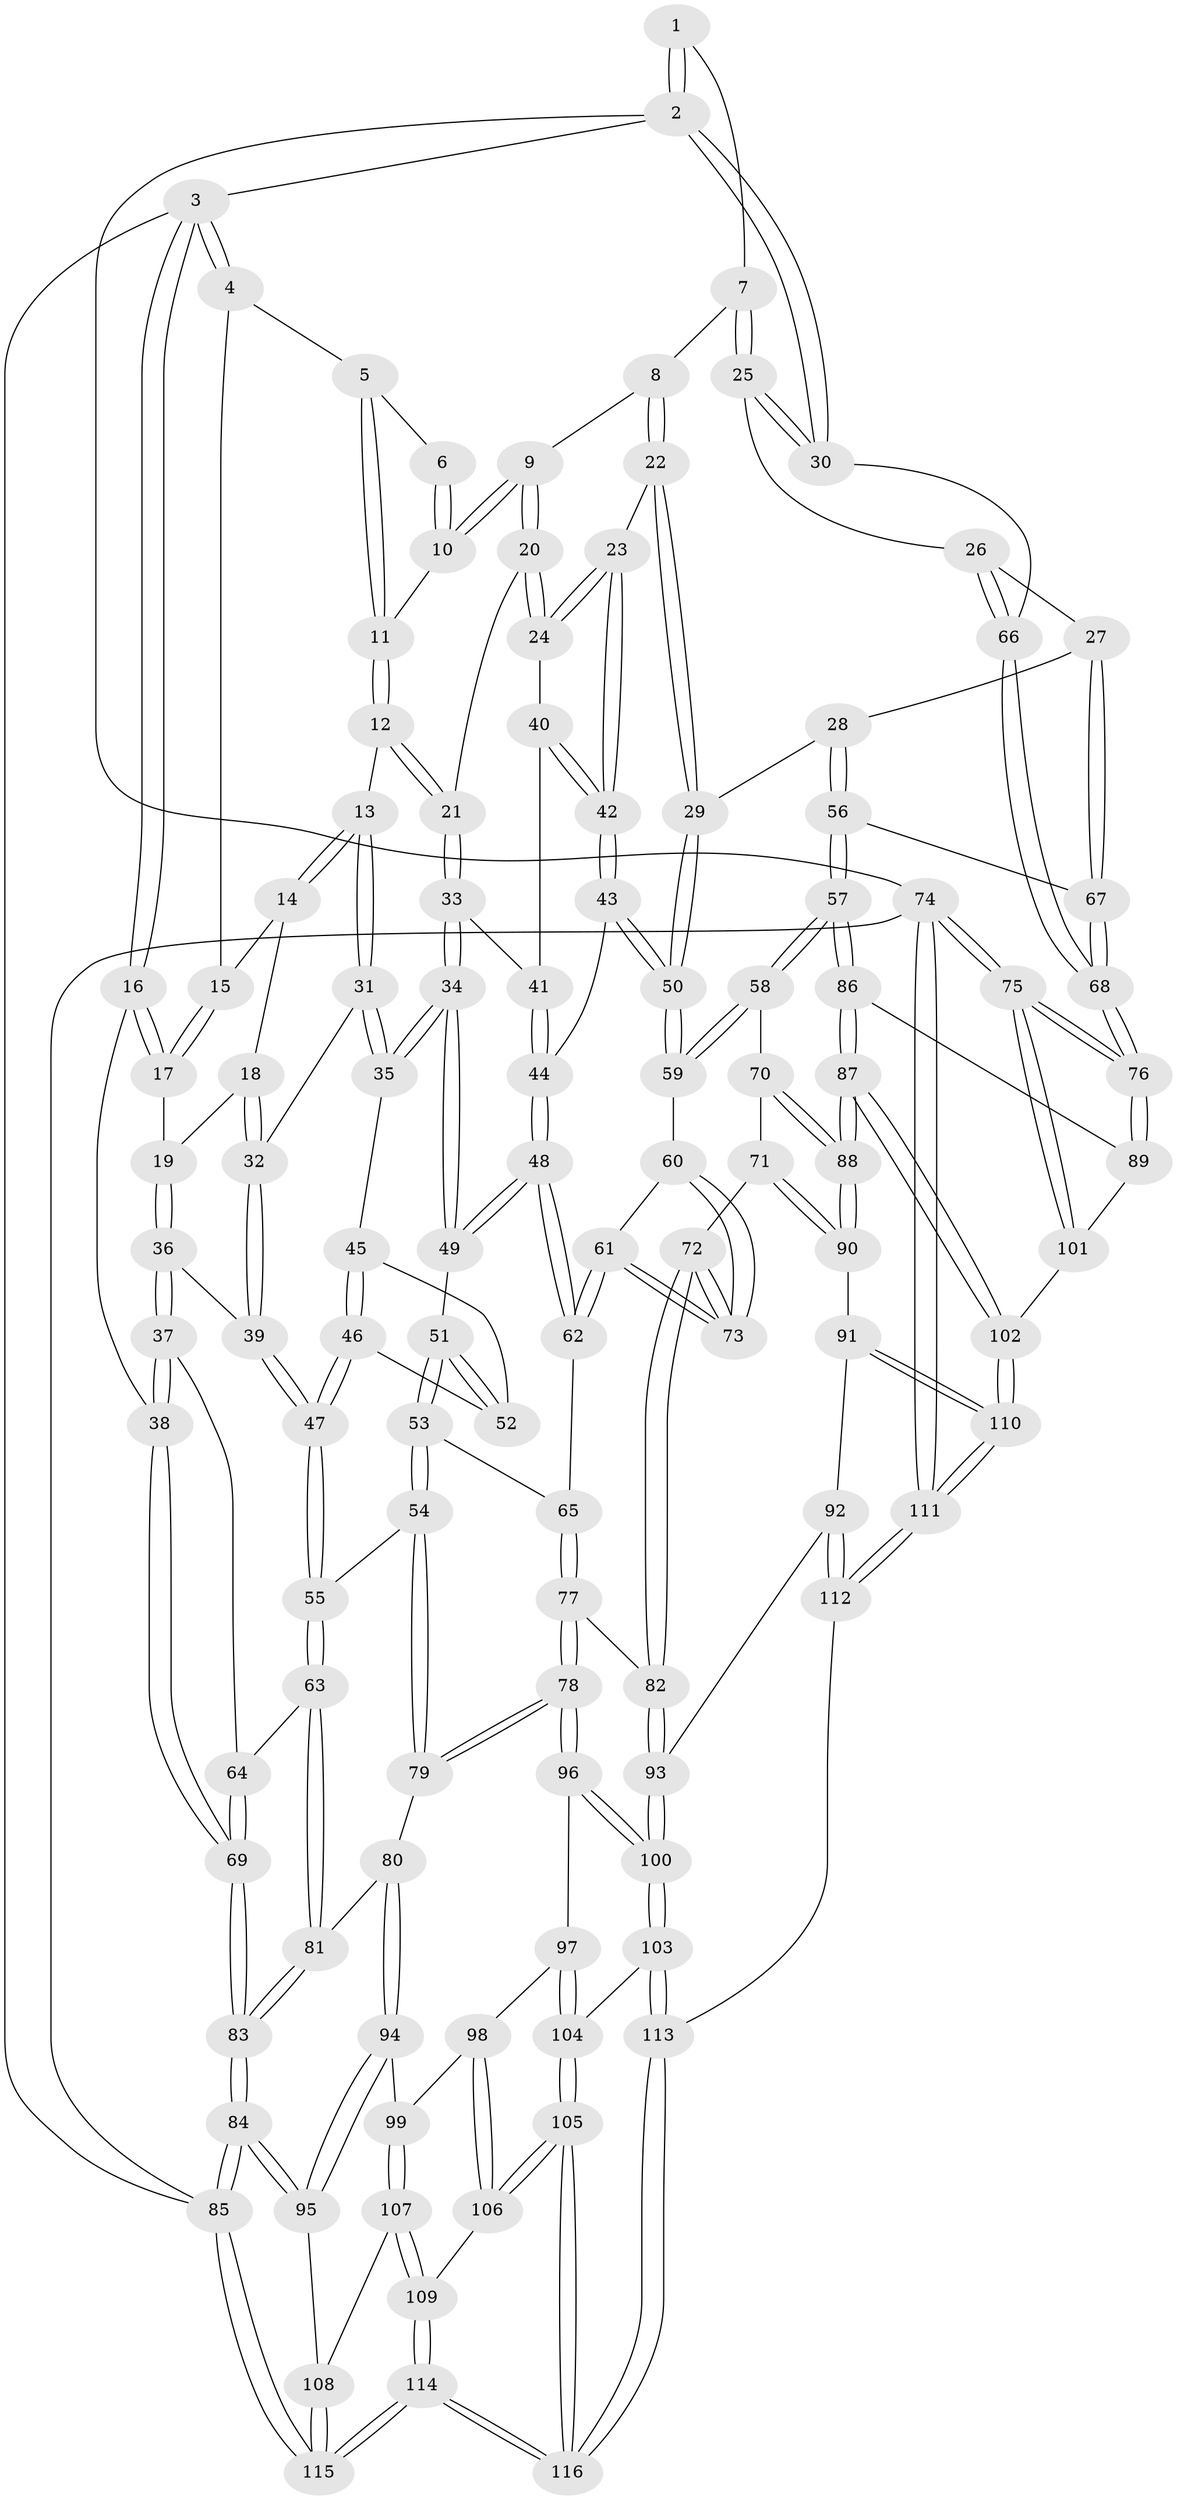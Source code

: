 // coarse degree distribution, {2: 0.08536585365853659, 4: 0.08536585365853659, 3: 0.7439024390243902, 6: 0.024390243902439025, 5: 0.06097560975609756}
// Generated by graph-tools (version 1.1) at 2025/54/03/04/25 22:54:27]
// undirected, 116 vertices, 287 edges
graph export_dot {
  node [color=gray90,style=filled];
  1 [pos="+1+0"];
  2 [pos="+1+0"];
  3 [pos="+0+0"];
  4 [pos="+0.2531705883755542+0"];
  5 [pos="+0.39349892583556634+0"];
  6 [pos="+0.6852861501076186+0"];
  7 [pos="+0.8153621718467776+0.14473003238526405"];
  8 [pos="+0.7315970083174224+0.14779051177441124"];
  9 [pos="+0.715099542344649+0.14489421043921435"];
  10 [pos="+0.6727865358446918+0.09713684085623712"];
  11 [pos="+0.44272377684586217+0.07827719978790126"];
  12 [pos="+0.42067050378909404+0.14548921544680954"];
  13 [pos="+0.40080816476343173+0.15819235687768746"];
  14 [pos="+0.32434512847134883+0.14848424119387532"];
  15 [pos="+0.18695914873466532+0.07192658048012306"];
  16 [pos="+0+0.032442864464622696"];
  17 [pos="+0.1096892935635171+0.1580380424589696"];
  18 [pos="+0.1642255058184464+0.2121540509043765"];
  19 [pos="+0.14177210420375064+0.2069502612831634"];
  20 [pos="+0.6330571146904708+0.24152451591504434"];
  21 [pos="+0.5241403295311794+0.2621687154896224"];
  22 [pos="+0.7431730112945497+0.3551314761232122"];
  23 [pos="+0.7182157117325436+0.34771612668741125"];
  24 [pos="+0.6658290180269549+0.3162986477409836"];
  25 [pos="+0.8473798496717158+0.17433656381992926"];
  26 [pos="+0.9745748842256168+0.3522203018680729"];
  27 [pos="+0.9378236162115698+0.3767889421941503"];
  28 [pos="+0.8459542711509843+0.40091693560785036"];
  29 [pos="+0.8138716556128519+0.40882510216988927"];
  30 [pos="+1+0"];
  31 [pos="+0.3229954821679771+0.2941325237714214"];
  32 [pos="+0.2856599818062555+0.29414626633061935"];
  33 [pos="+0.5193531187192192+0.30968977125797004"];
  34 [pos="+0.47428401001647935+0.4062412669647048"];
  35 [pos="+0.34572260221132595+0.34900230169538754"];
  36 [pos="+0.09782577167471154+0.40687481930909186"];
  37 [pos="+0+0.4176918882516156"];
  38 [pos="+0+0.423755080848843"];
  39 [pos="+0.12507294294192425+0.41962398024547787"];
  40 [pos="+0.6217428519920113+0.36063059251245194"];
  41 [pos="+0.5971580994993485+0.3535609625496657"];
  42 [pos="+0.6310547051844858+0.4110844810486759"];
  43 [pos="+0.6215365671822443+0.46330507603794335"];
  44 [pos="+0.5558308690629091+0.4640444027583974"];
  45 [pos="+0.33724413824979005+0.36463744923220764"];
  46 [pos="+0.18732298030153807+0.4419102794961987"];
  47 [pos="+0.1506775825106873+0.4456923714375019"];
  48 [pos="+0.5009149835966294+0.46905308467715395"];
  49 [pos="+0.48538994821049625+0.4462450355145213"];
  50 [pos="+0.7144287758714943+0.5152118269546702"];
  51 [pos="+0.33154614762205614+0.48560070151401474"];
  52 [pos="+0.319276408452476+0.4627501576855992"];
  53 [pos="+0.31331200945692+0.5975448730809529"];
  54 [pos="+0.31090090664562653+0.5988898158213152"];
  55 [pos="+0.18875373827422182+0.5625215318361717"];
  56 [pos="+0.826907886942192+0.6602770783237956"];
  57 [pos="+0.8233432587657197+0.6626499115274197"];
  58 [pos="+0.7403598970203424+0.6226728684717254"];
  59 [pos="+0.7138928812412602+0.5690834374406405"];
  60 [pos="+0.6854034887102823+0.5765317797596282"];
  61 [pos="+0.49370151878281476+0.6044151293363086"];
  62 [pos="+0.4807078901257702+0.593280082285147"];
  63 [pos="+0.13326759479326583+0.6288304931465271"];
  64 [pos="+0.0956215620630767+0.6038781337220396"];
  65 [pos="+0.45073568440169043+0.602227874308115"];
  66 [pos="+1+0.3564764764790589"];
  67 [pos="+0.8875798478093991+0.6215522171527177"];
  68 [pos="+1+0.6912619276032311"];
  69 [pos="+0+0.48578519235788065"];
  70 [pos="+0.6926028988814491+0.6814361157414341"];
  71 [pos="+0.6243883241079754+0.7287439879738231"];
  72 [pos="+0.5501079925557268+0.7200522671888284"];
  73 [pos="+0.5454352423863217+0.7074381090361876"];
  74 [pos="+1+1"];
  75 [pos="+1+1"];
  76 [pos="+1+0.7787139999777594"];
  77 [pos="+0.4142559980678968+0.7053173080865666"];
  78 [pos="+0.33033943880906147+0.7848373908227934"];
  79 [pos="+0.29745461656732547+0.6954949653587753"];
  80 [pos="+0.13164519073582637+0.7209705008547518"];
  81 [pos="+0.12017880006159293+0.6687060196411666"];
  82 [pos="+0.5097746636806798+0.7887723385729777"];
  83 [pos="+0+0.6290544273765126"];
  84 [pos="+0+0.837020833533354"];
  85 [pos="+0+1"];
  86 [pos="+0.8312653964254011+0.6977949530037773"];
  87 [pos="+0.7603030359625921+0.8590049077180912"];
  88 [pos="+0.7573353903477855+0.8572821221244457"];
  89 [pos="+0.9675238999991921+0.8004224541083856"];
  90 [pos="+0.6750302608539368+0.8280967369847493"];
  91 [pos="+0.5720551543086704+0.8774477927950277"];
  92 [pos="+0.5346286227355123+0.8669297419771028"];
  93 [pos="+0.49023456954336214+0.8405145838967486"];
  94 [pos="+0.12352614956357864+0.7636612693752145"];
  95 [pos="+0+0.8384659866095601"];
  96 [pos="+0.33067184479730205+0.7934116970751687"];
  97 [pos="+0.23020952459523933+0.8342026573272354"];
  98 [pos="+0.19651447017209614+0.8391950824651367"];
  99 [pos="+0.16524286020677295+0.8325735427514401"];
  100 [pos="+0.41860722585021376+0.8687522443704471"];
  101 [pos="+0.834632331464052+0.9123009868478618"];
  102 [pos="+0.7911704969284614+0.92452459647392"];
  103 [pos="+0.4183785846102617+0.8695968262210735"];
  104 [pos="+0.3060729554018863+0.9640895711556595"];
  105 [pos="+0.29782057534617334+0.9772172447190927"];
  106 [pos="+0.22808429416339848+0.9479361849860042"];
  107 [pos="+0.10923259248388477+0.9156937416146335"];
  108 [pos="+0.06613478685589426+0.9329220963022455"];
  109 [pos="+0.17179444086651033+0.9892572886328976"];
  110 [pos="+0.7251665246920042+1"];
  111 [pos="+0.7043460217635654+1"];
  112 [pos="+0.5501757045506733+1"];
  113 [pos="+0.5040704528551854+1"];
  114 [pos="+0.20433885167879576+1"];
  115 [pos="+0.07016595697183549+1"];
  116 [pos="+0.2933541971041499+1"];
  1 -- 2;
  1 -- 2;
  1 -- 7;
  2 -- 3;
  2 -- 30;
  2 -- 30;
  2 -- 74;
  3 -- 4;
  3 -- 4;
  3 -- 16;
  3 -- 16;
  3 -- 85;
  4 -- 5;
  4 -- 15;
  5 -- 6;
  5 -- 11;
  5 -- 11;
  6 -- 10;
  6 -- 10;
  7 -- 8;
  7 -- 25;
  7 -- 25;
  8 -- 9;
  8 -- 22;
  8 -- 22;
  9 -- 10;
  9 -- 10;
  9 -- 20;
  9 -- 20;
  10 -- 11;
  11 -- 12;
  11 -- 12;
  12 -- 13;
  12 -- 21;
  12 -- 21;
  13 -- 14;
  13 -- 14;
  13 -- 31;
  13 -- 31;
  14 -- 15;
  14 -- 18;
  15 -- 17;
  15 -- 17;
  16 -- 17;
  16 -- 17;
  16 -- 38;
  17 -- 19;
  18 -- 19;
  18 -- 32;
  18 -- 32;
  19 -- 36;
  19 -- 36;
  20 -- 21;
  20 -- 24;
  20 -- 24;
  21 -- 33;
  21 -- 33;
  22 -- 23;
  22 -- 29;
  22 -- 29;
  23 -- 24;
  23 -- 24;
  23 -- 42;
  23 -- 42;
  24 -- 40;
  25 -- 26;
  25 -- 30;
  25 -- 30;
  26 -- 27;
  26 -- 66;
  26 -- 66;
  27 -- 28;
  27 -- 67;
  27 -- 67;
  28 -- 29;
  28 -- 56;
  28 -- 56;
  29 -- 50;
  29 -- 50;
  30 -- 66;
  31 -- 32;
  31 -- 35;
  31 -- 35;
  32 -- 39;
  32 -- 39;
  33 -- 34;
  33 -- 34;
  33 -- 41;
  34 -- 35;
  34 -- 35;
  34 -- 49;
  34 -- 49;
  35 -- 45;
  36 -- 37;
  36 -- 37;
  36 -- 39;
  37 -- 38;
  37 -- 38;
  37 -- 64;
  38 -- 69;
  38 -- 69;
  39 -- 47;
  39 -- 47;
  40 -- 41;
  40 -- 42;
  40 -- 42;
  41 -- 44;
  41 -- 44;
  42 -- 43;
  42 -- 43;
  43 -- 44;
  43 -- 50;
  43 -- 50;
  44 -- 48;
  44 -- 48;
  45 -- 46;
  45 -- 46;
  45 -- 52;
  46 -- 47;
  46 -- 47;
  46 -- 52;
  47 -- 55;
  47 -- 55;
  48 -- 49;
  48 -- 49;
  48 -- 62;
  48 -- 62;
  49 -- 51;
  50 -- 59;
  50 -- 59;
  51 -- 52;
  51 -- 52;
  51 -- 53;
  51 -- 53;
  53 -- 54;
  53 -- 54;
  53 -- 65;
  54 -- 55;
  54 -- 79;
  54 -- 79;
  55 -- 63;
  55 -- 63;
  56 -- 57;
  56 -- 57;
  56 -- 67;
  57 -- 58;
  57 -- 58;
  57 -- 86;
  57 -- 86;
  58 -- 59;
  58 -- 59;
  58 -- 70;
  59 -- 60;
  60 -- 61;
  60 -- 73;
  60 -- 73;
  61 -- 62;
  61 -- 62;
  61 -- 73;
  61 -- 73;
  62 -- 65;
  63 -- 64;
  63 -- 81;
  63 -- 81;
  64 -- 69;
  64 -- 69;
  65 -- 77;
  65 -- 77;
  66 -- 68;
  66 -- 68;
  67 -- 68;
  67 -- 68;
  68 -- 76;
  68 -- 76;
  69 -- 83;
  69 -- 83;
  70 -- 71;
  70 -- 88;
  70 -- 88;
  71 -- 72;
  71 -- 90;
  71 -- 90;
  72 -- 73;
  72 -- 73;
  72 -- 82;
  72 -- 82;
  74 -- 75;
  74 -- 75;
  74 -- 111;
  74 -- 111;
  74 -- 85;
  75 -- 76;
  75 -- 76;
  75 -- 101;
  75 -- 101;
  76 -- 89;
  76 -- 89;
  77 -- 78;
  77 -- 78;
  77 -- 82;
  78 -- 79;
  78 -- 79;
  78 -- 96;
  78 -- 96;
  79 -- 80;
  80 -- 81;
  80 -- 94;
  80 -- 94;
  81 -- 83;
  81 -- 83;
  82 -- 93;
  82 -- 93;
  83 -- 84;
  83 -- 84;
  84 -- 85;
  84 -- 85;
  84 -- 95;
  84 -- 95;
  85 -- 115;
  85 -- 115;
  86 -- 87;
  86 -- 87;
  86 -- 89;
  87 -- 88;
  87 -- 88;
  87 -- 102;
  87 -- 102;
  88 -- 90;
  88 -- 90;
  89 -- 101;
  90 -- 91;
  91 -- 92;
  91 -- 110;
  91 -- 110;
  92 -- 93;
  92 -- 112;
  92 -- 112;
  93 -- 100;
  93 -- 100;
  94 -- 95;
  94 -- 95;
  94 -- 99;
  95 -- 108;
  96 -- 97;
  96 -- 100;
  96 -- 100;
  97 -- 98;
  97 -- 104;
  97 -- 104;
  98 -- 99;
  98 -- 106;
  98 -- 106;
  99 -- 107;
  99 -- 107;
  100 -- 103;
  100 -- 103;
  101 -- 102;
  102 -- 110;
  102 -- 110;
  103 -- 104;
  103 -- 113;
  103 -- 113;
  104 -- 105;
  104 -- 105;
  105 -- 106;
  105 -- 106;
  105 -- 116;
  105 -- 116;
  106 -- 109;
  107 -- 108;
  107 -- 109;
  107 -- 109;
  108 -- 115;
  108 -- 115;
  109 -- 114;
  109 -- 114;
  110 -- 111;
  110 -- 111;
  111 -- 112;
  111 -- 112;
  112 -- 113;
  113 -- 116;
  113 -- 116;
  114 -- 115;
  114 -- 115;
  114 -- 116;
  114 -- 116;
}
